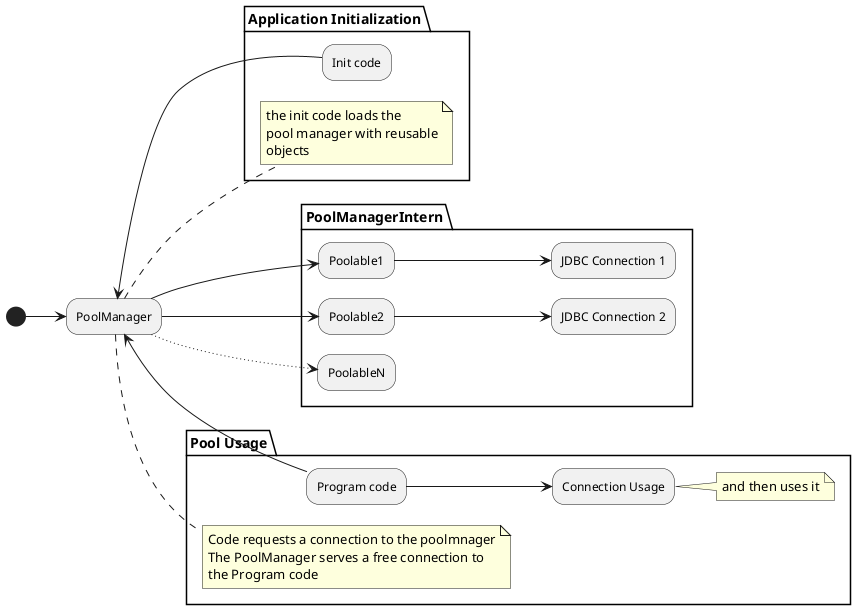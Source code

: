 @startuml
left to right direction
(*) --> PoolManager
Partition "Application Initialization" {
    "Init code" --> PoolManager
    note right
        the init code loads the
        pool manager with reusable
        objects
    endnote

}
Partition PoolManagerIntern {
    PoolManager --> Poolable1
    PoolManager --> Poolable2
    PoolManager ..> PoolableN
    Poolable1 --> JDBC Connection 1
    Poolable2 --> JDBC Connection 2
}
Partition "Pool Usage" {
    "Program code" --> PoolManager
    note right
     Code requests a connection to the poolmnager
     The PoolManager serves a free connection to
     the Program code
     end note
    "Program code"--> "Connection Usage"
    note right
        and then uses it
    end note
}

@enduml